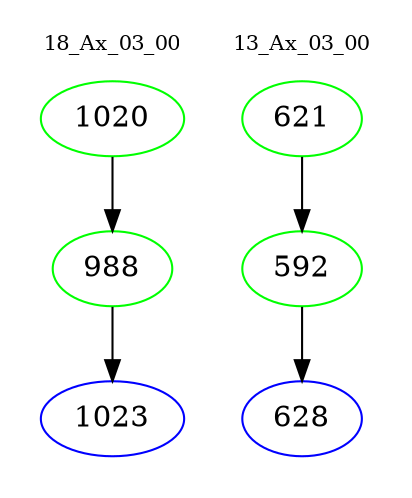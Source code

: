 digraph{
subgraph cluster_0 {
color = white
label = "18_Ax_03_00";
fontsize=10;
T0_1020 [label="1020", color="green"]
T0_1020 -> T0_988 [color="black"]
T0_988 [label="988", color="green"]
T0_988 -> T0_1023 [color="black"]
T0_1023 [label="1023", color="blue"]
}
subgraph cluster_1 {
color = white
label = "13_Ax_03_00";
fontsize=10;
T1_621 [label="621", color="green"]
T1_621 -> T1_592 [color="black"]
T1_592 [label="592", color="green"]
T1_592 -> T1_628 [color="black"]
T1_628 [label="628", color="blue"]
}
}
